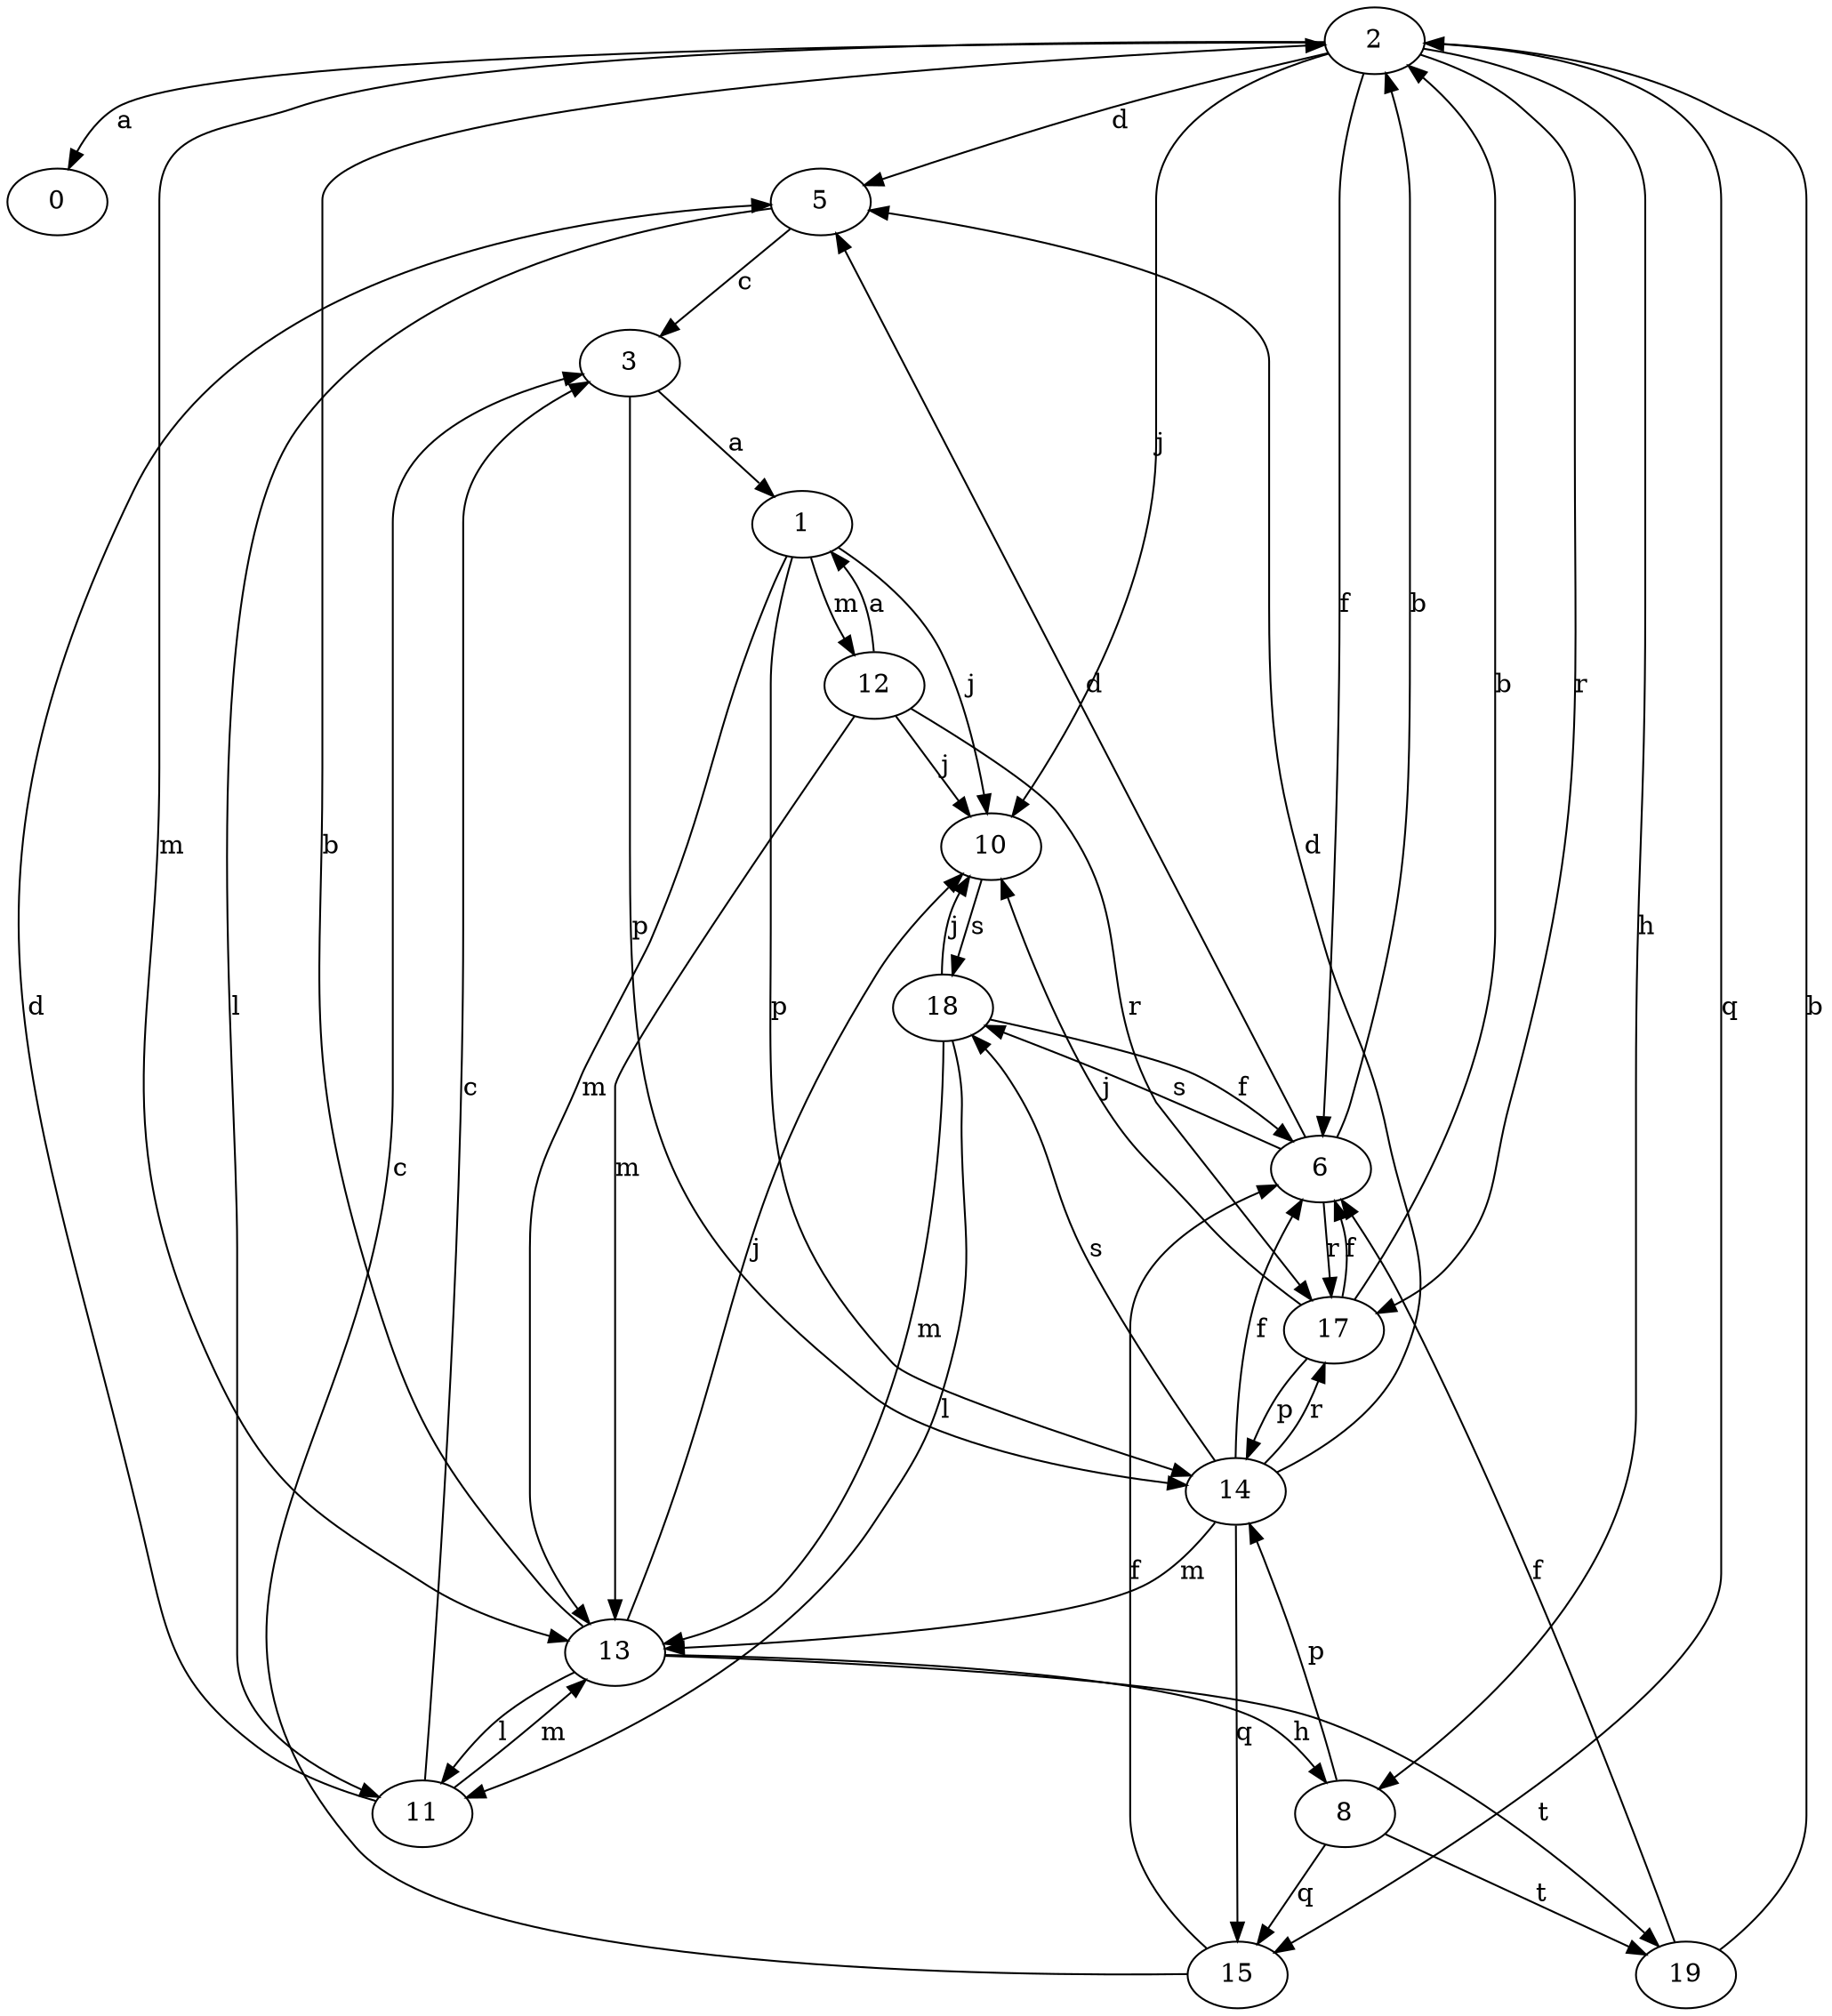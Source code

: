 strict digraph  {
0;
1;
2;
3;
5;
6;
8;
10;
11;
12;
13;
14;
15;
17;
18;
19;
1 -> 10  [label=j];
1 -> 12  [label=m];
1 -> 13  [label=m];
1 -> 14  [label=p];
2 -> 0  [label=a];
2 -> 5  [label=d];
2 -> 6  [label=f];
2 -> 8  [label=h];
2 -> 10  [label=j];
2 -> 13  [label=m];
2 -> 15  [label=q];
2 -> 17  [label=r];
3 -> 1  [label=a];
3 -> 14  [label=p];
5 -> 3  [label=c];
5 -> 11  [label=l];
6 -> 2  [label=b];
6 -> 5  [label=d];
6 -> 17  [label=r];
6 -> 18  [label=s];
8 -> 14  [label=p];
8 -> 15  [label=q];
8 -> 19  [label=t];
10 -> 18  [label=s];
11 -> 3  [label=c];
11 -> 5  [label=d];
11 -> 13  [label=m];
12 -> 1  [label=a];
12 -> 10  [label=j];
12 -> 13  [label=m];
12 -> 17  [label=r];
13 -> 2  [label=b];
13 -> 8  [label=h];
13 -> 10  [label=j];
13 -> 11  [label=l];
13 -> 19  [label=t];
14 -> 5  [label=d];
14 -> 6  [label=f];
14 -> 13  [label=m];
14 -> 15  [label=q];
14 -> 17  [label=r];
14 -> 18  [label=s];
15 -> 3  [label=c];
15 -> 6  [label=f];
17 -> 2  [label=b];
17 -> 6  [label=f];
17 -> 10  [label=j];
17 -> 14  [label=p];
18 -> 6  [label=f];
18 -> 10  [label=j];
18 -> 11  [label=l];
18 -> 13  [label=m];
19 -> 2  [label=b];
19 -> 6  [label=f];
}
